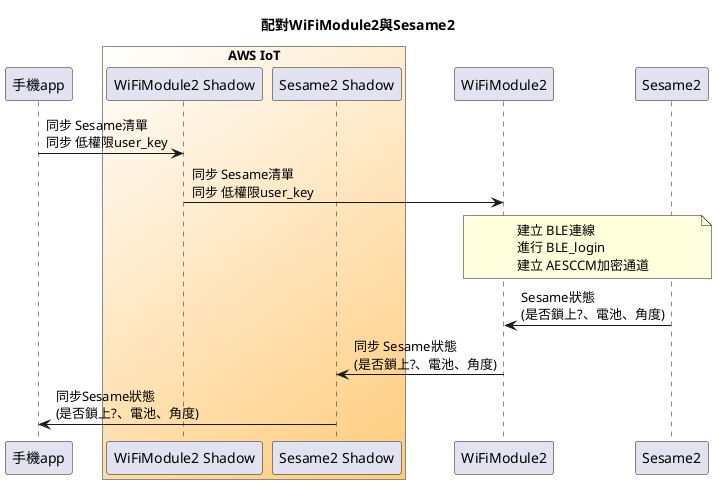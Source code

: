 @startuml
title 配對WiFiModule2與Sesame2
participant 手機app
box "AWS IoT" #White/ffcc7c
participant "WiFiModule2 Shadow"
participant "Sesame2 Shadow"
end box
participant WiFiModule2
participant Sesame2


手機app -> "WiFiModule2 Shadow": 同步 Sesame清單\n同步 低權限user_key
"WiFiModule2 Shadow" -> WiFiModule2: 同步 Sesame清單\n同步 低權限user_key

note over WiFiModule2, Sesame2: \
建立 BLE連線\n進行 BLE_login\n建立 AESCCM加密通道

Sesame2 -> WiFiModule2: Sesame狀態\n(是否鎖上?、電池、角度)
WiFiModule2 -> "Sesame2 Shadow": 同步 Sesame狀態\n(是否鎖上?、電池、角度)
"Sesame2 Shadow" -> 手機app: 同步Sesame狀態\n(是否鎖上?、電池、角度)

@enduml
